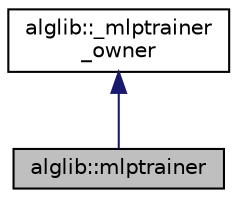 digraph "alglib::mlptrainer"
{
  edge [fontname="Helvetica",fontsize="10",labelfontname="Helvetica",labelfontsize="10"];
  node [fontname="Helvetica",fontsize="10",shape=record];
  Node0 [label="alglib::mlptrainer",height=0.2,width=0.4,color="black", fillcolor="grey75", style="filled", fontcolor="black"];
  Node1 -> Node0 [dir="back",color="midnightblue",fontsize="10",style="solid",fontname="Helvetica"];
  Node1 [label="alglib::_mlptrainer\l_owner",height=0.2,width=0.4,color="black", fillcolor="white", style="filled",URL="$classalglib_1_1__mlptrainer__owner.html"];
}
